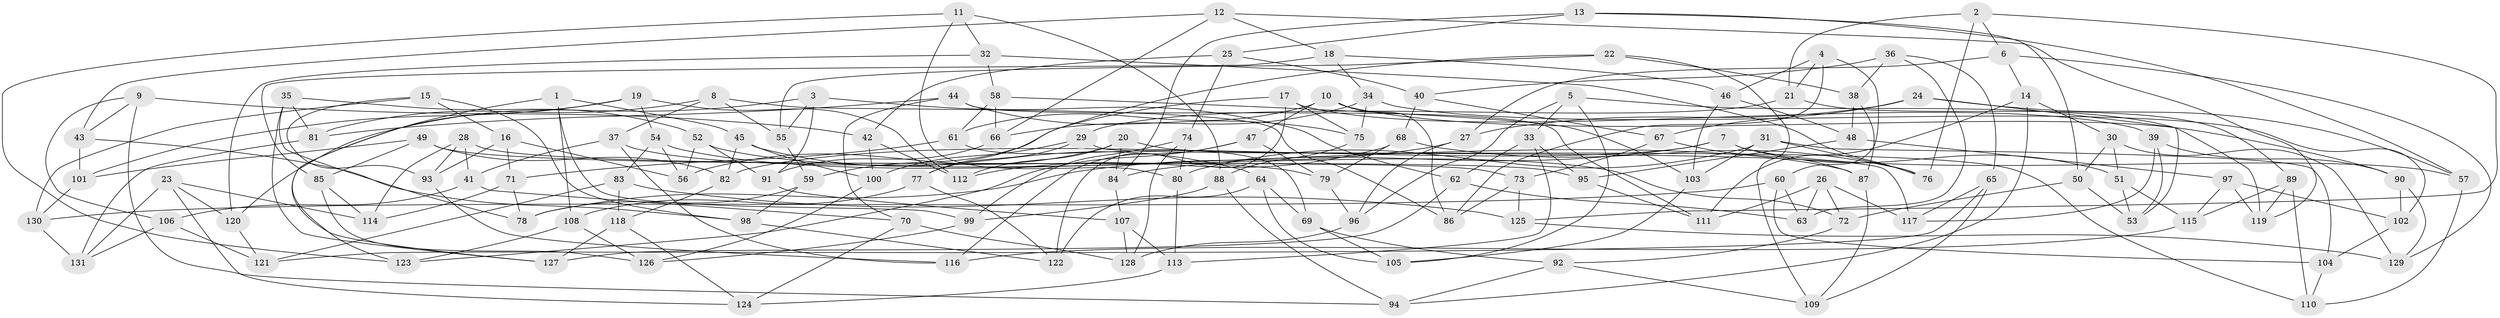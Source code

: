 // Generated by graph-tools (version 1.1) at 2025/03/03/09/25 03:03:10]
// undirected, 131 vertices, 262 edges
graph export_dot {
graph [start="1"]
  node [color=gray90,style=filled];
  1;
  2;
  3;
  4;
  5;
  6;
  7;
  8;
  9;
  10;
  11;
  12;
  13;
  14;
  15;
  16;
  17;
  18;
  19;
  20;
  21;
  22;
  23;
  24;
  25;
  26;
  27;
  28;
  29;
  30;
  31;
  32;
  33;
  34;
  35;
  36;
  37;
  38;
  39;
  40;
  41;
  42;
  43;
  44;
  45;
  46;
  47;
  48;
  49;
  50;
  51;
  52;
  53;
  54;
  55;
  56;
  57;
  58;
  59;
  60;
  61;
  62;
  63;
  64;
  65;
  66;
  67;
  68;
  69;
  70;
  71;
  72;
  73;
  74;
  75;
  76;
  77;
  78;
  79;
  80;
  81;
  82;
  83;
  84;
  85;
  86;
  87;
  88;
  89;
  90;
  91;
  92;
  93;
  94;
  95;
  96;
  97;
  98;
  99;
  100;
  101;
  102;
  103;
  104;
  105;
  106;
  107;
  108;
  109;
  110;
  111;
  112;
  113;
  114;
  115;
  116;
  117;
  118;
  119;
  120;
  121;
  122;
  123;
  124;
  125;
  126;
  127;
  128;
  129;
  130;
  131;
  1 -- 45;
  1 -- 99;
  1 -- 108;
  1 -- 127;
  2 -- 6;
  2 -- 125;
  2 -- 76;
  2 -- 21;
  3 -- 55;
  3 -- 91;
  3 -- 62;
  3 -- 120;
  4 -- 46;
  4 -- 21;
  4 -- 60;
  4 -- 86;
  5 -- 119;
  5 -- 33;
  5 -- 105;
  5 -- 96;
  6 -- 129;
  6 -- 27;
  6 -- 14;
  7 -- 82;
  7 -- 57;
  7 -- 51;
  7 -- 84;
  8 -- 37;
  8 -- 81;
  8 -- 55;
  8 -- 86;
  9 -- 106;
  9 -- 43;
  9 -- 42;
  9 -- 94;
  10 -- 90;
  10 -- 61;
  10 -- 47;
  10 -- 86;
  11 -- 123;
  11 -- 32;
  11 -- 80;
  11 -- 88;
  12 -- 119;
  12 -- 18;
  12 -- 66;
  12 -- 43;
  13 -- 50;
  13 -- 57;
  13 -- 84;
  13 -- 25;
  14 -- 111;
  14 -- 94;
  14 -- 30;
  15 -- 93;
  15 -- 16;
  15 -- 130;
  15 -- 98;
  16 -- 56;
  16 -- 93;
  16 -- 71;
  17 -- 59;
  17 -- 122;
  17 -- 39;
  17 -- 75;
  18 -- 34;
  18 -- 46;
  18 -- 85;
  19 -- 101;
  19 -- 112;
  19 -- 54;
  19 -- 123;
  20 -- 56;
  20 -- 110;
  20 -- 112;
  20 -- 84;
  21 -- 29;
  21 -- 89;
  22 -- 38;
  22 -- 77;
  22 -- 55;
  22 -- 109;
  23 -- 120;
  23 -- 114;
  23 -- 124;
  23 -- 131;
  24 -- 67;
  24 -- 27;
  24 -- 53;
  24 -- 57;
  25 -- 42;
  25 -- 40;
  25 -- 74;
  26 -- 117;
  26 -- 72;
  26 -- 111;
  26 -- 63;
  27 -- 78;
  27 -- 96;
  28 -- 41;
  28 -- 93;
  28 -- 95;
  28 -- 114;
  29 -- 77;
  29 -- 117;
  29 -- 100;
  30 -- 129;
  30 -- 51;
  30 -- 50;
  31 -- 103;
  31 -- 104;
  31 -- 76;
  31 -- 80;
  32 -- 120;
  32 -- 76;
  32 -- 58;
  33 -- 62;
  33 -- 113;
  33 -- 95;
  34 -- 102;
  34 -- 75;
  34 -- 66;
  35 -- 127;
  35 -- 81;
  35 -- 78;
  35 -- 52;
  36 -- 40;
  36 -- 65;
  36 -- 38;
  36 -- 63;
  37 -- 116;
  37 -- 41;
  37 -- 79;
  38 -- 87;
  38 -- 48;
  39 -- 53;
  39 -- 117;
  39 -- 90;
  40 -- 68;
  40 -- 67;
  41 -- 70;
  41 -- 106;
  42 -- 100;
  42 -- 112;
  43 -- 98;
  43 -- 101;
  44 -- 81;
  44 -- 70;
  44 -- 111;
  44 -- 75;
  45 -- 82;
  45 -- 100;
  45 -- 64;
  46 -- 103;
  46 -- 48;
  47 -- 116;
  47 -- 123;
  47 -- 79;
  48 -- 97;
  48 -- 95;
  49 -- 82;
  49 -- 73;
  49 -- 85;
  49 -- 101;
  50 -- 53;
  50 -- 72;
  51 -- 115;
  51 -- 53;
  52 -- 91;
  52 -- 72;
  52 -- 56;
  54 -- 56;
  54 -- 83;
  54 -- 87;
  55 -- 59;
  57 -- 110;
  58 -- 103;
  58 -- 61;
  58 -- 66;
  59 -- 98;
  59 -- 78;
  60 -- 63;
  60 -- 130;
  60 -- 104;
  61 -- 71;
  61 -- 69;
  62 -- 63;
  62 -- 127;
  64 -- 69;
  64 -- 105;
  64 -- 122;
  65 -- 121;
  65 -- 117;
  65 -- 109;
  66 -- 91;
  67 -- 87;
  67 -- 73;
  68 -- 112;
  68 -- 79;
  68 -- 76;
  69 -- 92;
  69 -- 105;
  70 -- 124;
  70 -- 128;
  71 -- 78;
  71 -- 114;
  72 -- 92;
  73 -- 86;
  73 -- 125;
  74 -- 99;
  74 -- 80;
  74 -- 128;
  75 -- 88;
  77 -- 122;
  77 -- 108;
  79 -- 96;
  80 -- 113;
  81 -- 131;
  82 -- 118;
  83 -- 125;
  83 -- 121;
  83 -- 118;
  84 -- 107;
  85 -- 114;
  85 -- 126;
  87 -- 109;
  88 -- 99;
  88 -- 94;
  89 -- 110;
  89 -- 119;
  89 -- 115;
  90 -- 102;
  90 -- 129;
  91 -- 107;
  92 -- 109;
  92 -- 94;
  93 -- 116;
  95 -- 111;
  96 -- 128;
  97 -- 119;
  97 -- 102;
  97 -- 115;
  98 -- 122;
  99 -- 126;
  100 -- 126;
  101 -- 130;
  102 -- 104;
  103 -- 105;
  104 -- 110;
  106 -- 121;
  106 -- 131;
  107 -- 113;
  107 -- 128;
  108 -- 126;
  108 -- 123;
  113 -- 124;
  115 -- 116;
  118 -- 124;
  118 -- 127;
  120 -- 121;
  125 -- 129;
  130 -- 131;
}
